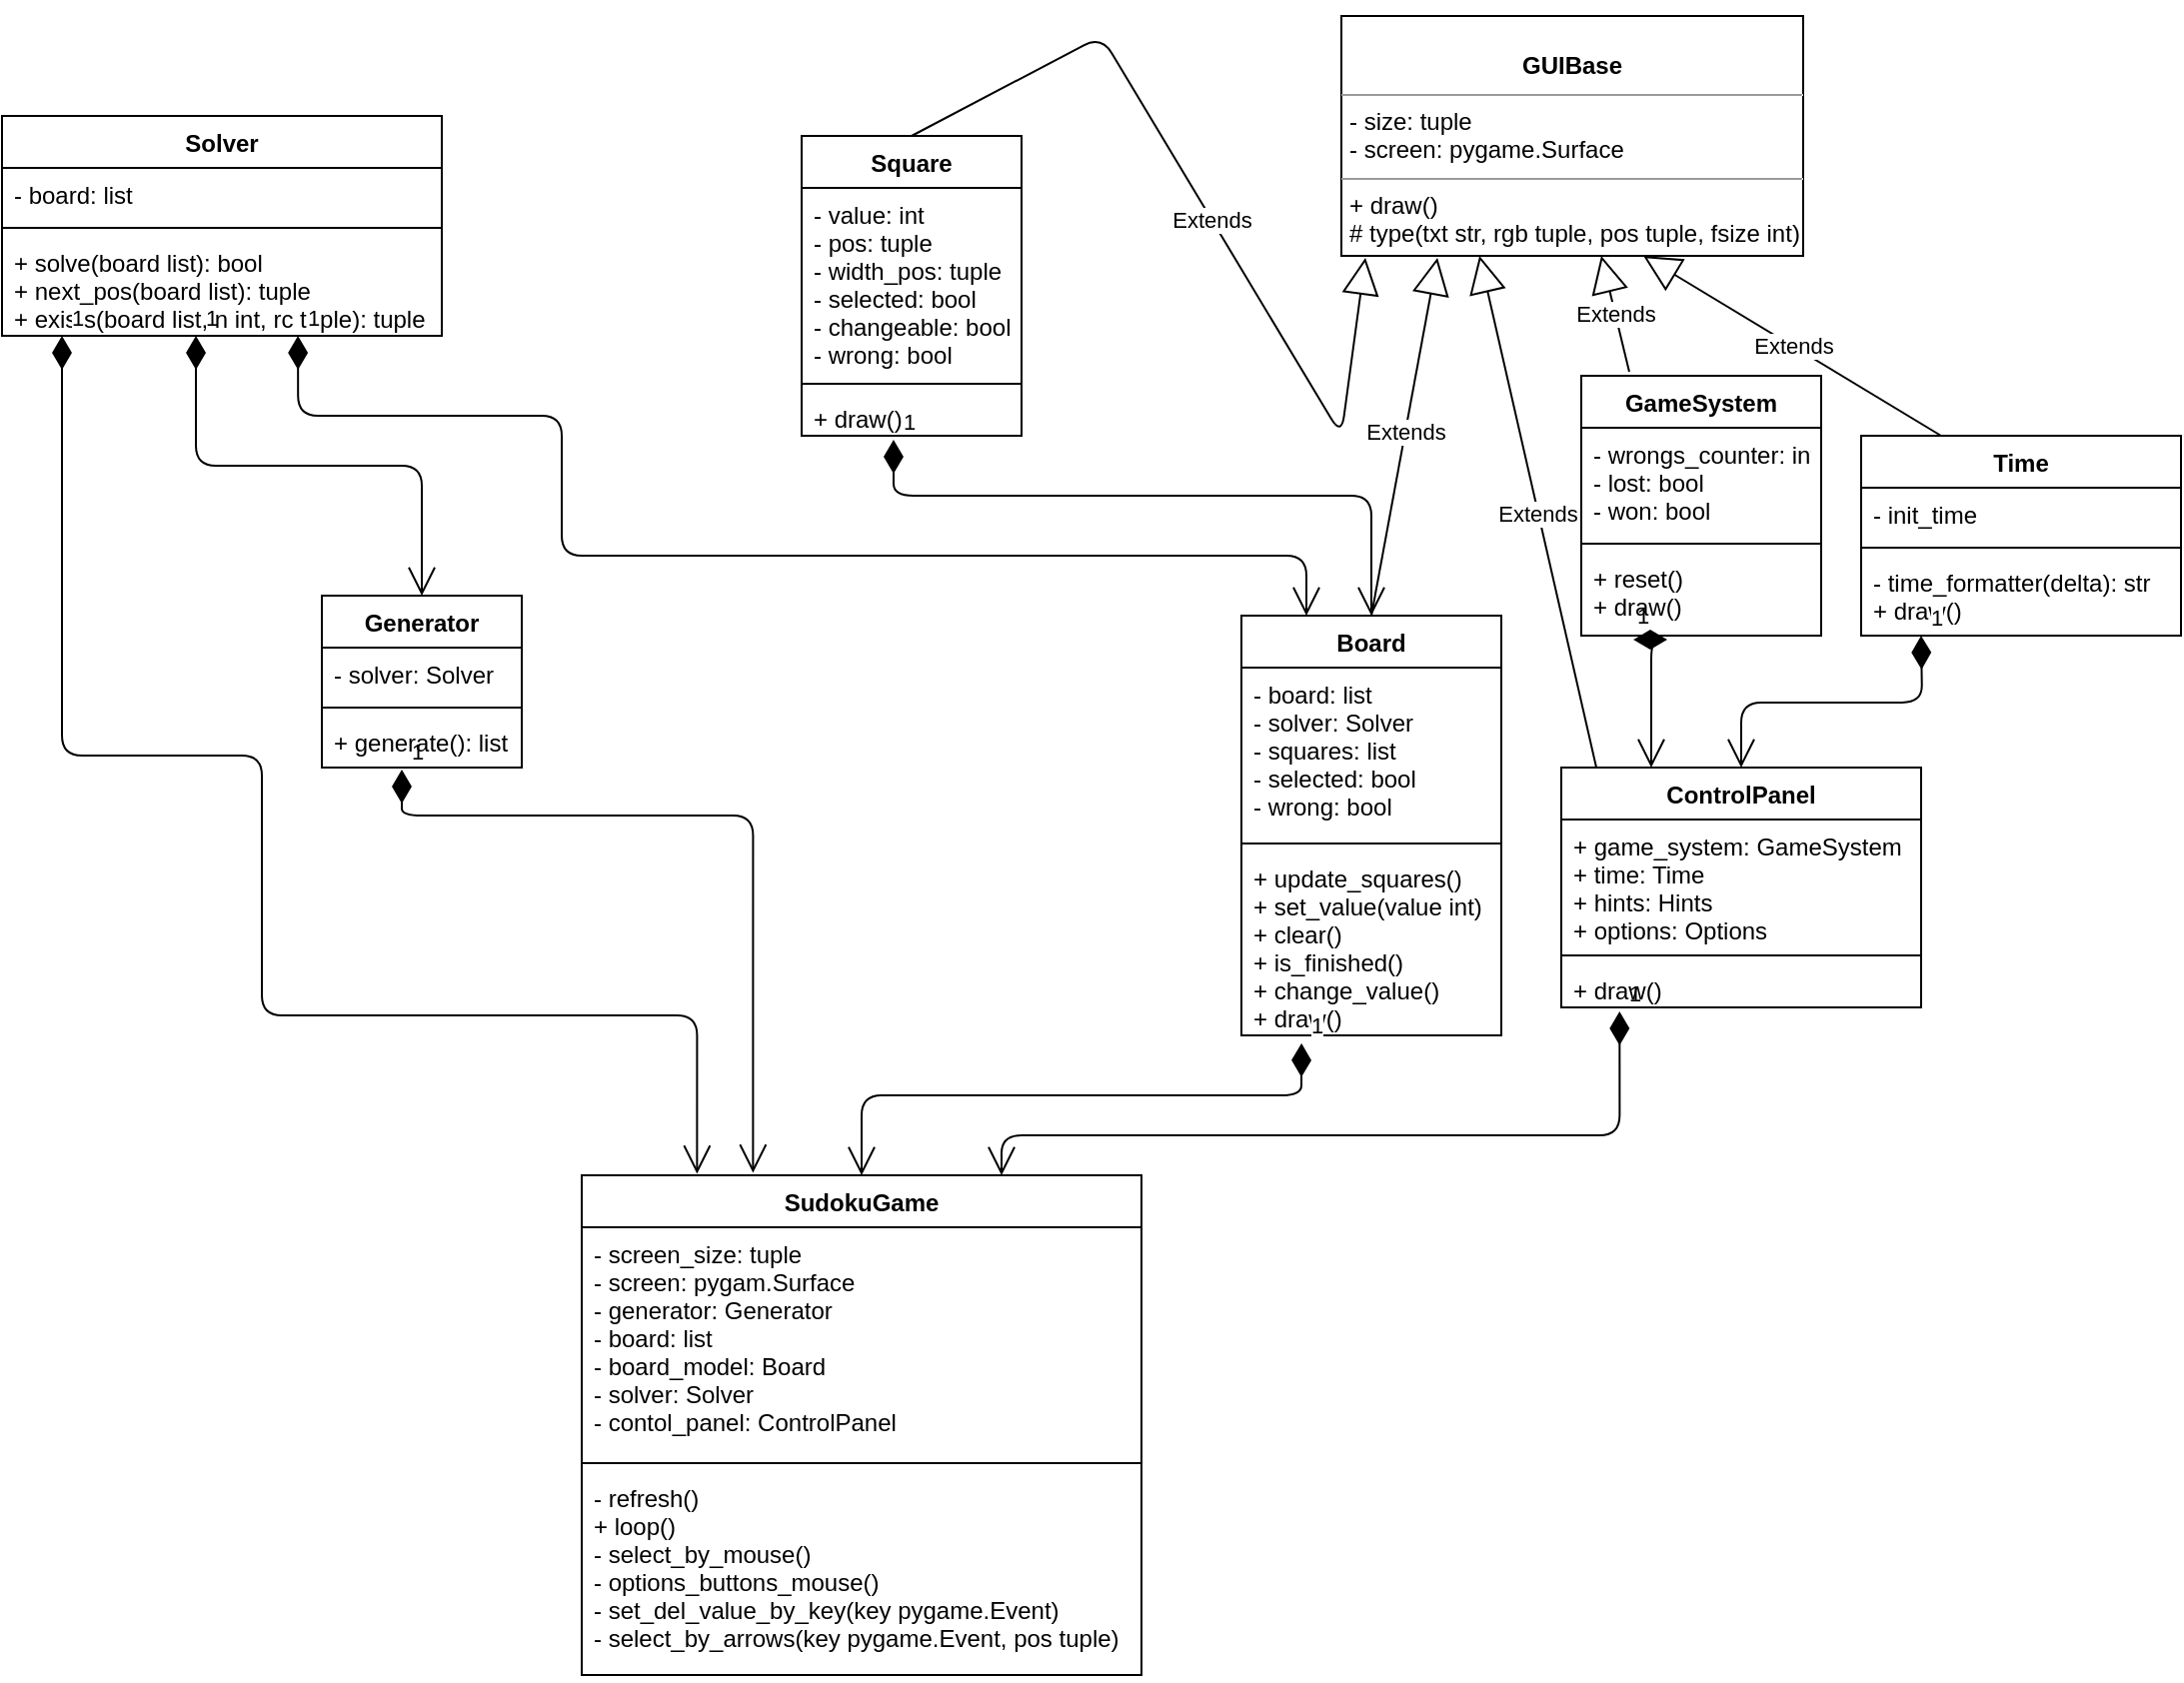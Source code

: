<mxfile version="13.7.9" type="google"><diagram id="C5RBs43oDa-KdzZeNtuy" name="Page-1"><mxGraphModel dx="2249" dy="753" grid="1" gridSize="10" guides="1" tooltips="1" connect="1" arrows="1" fold="1" page="1" pageScale="1" pageWidth="827" pageHeight="1169" math="0" shadow="0"><root><mxCell id="WIyWlLk6GJQsqaUBKTNV-0"/><mxCell id="WIyWlLk6GJQsqaUBKTNV-1" parent="WIyWlLk6GJQsqaUBKTNV-0"/><mxCell id="3e4EOdLlZEL4MrvTlknH-0" value="&lt;p style=&quot;margin: 0px ; margin-top: 4px ; text-align: center&quot;&gt;&lt;br&gt;&lt;b&gt;GUIBase&lt;/b&gt;&lt;/p&gt;&lt;hr size=&quot;1&quot;&gt;&lt;p style=&quot;margin: 0px ; margin-left: 4px&quot;&gt;- size: tuple&lt;br&gt;- screen: pygame.Surface&lt;/p&gt;&lt;hr size=&quot;1&quot;&gt;&lt;p style=&quot;margin: 0px ; margin-left: 4px&quot;&gt;+ draw()&lt;br&gt;# type(txt str, rgb tuple, pos tuple, fsize int)&lt;/p&gt;" style="verticalAlign=top;align=left;overflow=fill;fontSize=12;fontFamily=Helvetica;html=1;" vertex="1" parent="WIyWlLk6GJQsqaUBKTNV-1"><mxGeometry x="110" y="40" width="231" height="120" as="geometry"/></mxCell><mxCell id="3e4EOdLlZEL4MrvTlknH-36" value="Extends" style="endArrow=block;endSize=16;endFill=0;html=1;exitX=0.5;exitY=0;exitDx=0;exitDy=0;entryX=0.208;entryY=1.008;entryDx=0;entryDy=0;entryPerimeter=0;" edge="1" parent="WIyWlLk6GJQsqaUBKTNV-1" source="3e4EOdLlZEL4MrvTlknH-13" target="3e4EOdLlZEL4MrvTlknH-0"><mxGeometry x="0.025" width="160" relative="1" as="geometry"><mxPoint x="-430" y="550" as="sourcePoint"/><mxPoint x="-270" y="550" as="targetPoint"/><mxPoint as="offset"/></mxGeometry></mxCell><mxCell id="3e4EOdLlZEL4MrvTlknH-37" value="Extends" style="endArrow=block;endSize=16;endFill=0;html=1;exitX=0.5;exitY=0;exitDx=0;exitDy=0;entryX=0.052;entryY=1.008;entryDx=0;entryDy=0;entryPerimeter=0;" edge="1" parent="WIyWlLk6GJQsqaUBKTNV-1" source="3e4EOdLlZEL4MrvTlknH-17" target="3e4EOdLlZEL4MrvTlknH-0"><mxGeometry width="160" relative="1" as="geometry"><mxPoint x="43" y="420" as="sourcePoint"/><mxPoint x="100" y="230" as="targetPoint"/><Array as="points"><mxPoint x="-10" y="50"/><mxPoint x="110" y="250"/></Array></mxGeometry></mxCell><mxCell id="3e4EOdLlZEL4MrvTlknH-40" value="1" style="endArrow=open;html=1;endSize=12;startArrow=diamondThin;startSize=14;startFill=1;edgeStyle=orthogonalEdgeStyle;align=left;verticalAlign=bottom;exitX=0.441;exitY=1;exitDx=0;exitDy=0;exitPerimeter=0;entryX=0.5;entryY=0;entryDx=0;entryDy=0;" edge="1" parent="WIyWlLk6GJQsqaUBKTNV-1" source="3e4EOdLlZEL4MrvTlknH-12" target="3e4EOdLlZEL4MrvTlknH-1"><mxGeometry x="-1" y="3" relative="1" as="geometry"><mxPoint x="-670" y="240" as="sourcePoint"/><mxPoint x="-510" y="240" as="targetPoint"/></mxGeometry></mxCell><mxCell id="3e4EOdLlZEL4MrvTlknH-41" value="1" style="endArrow=open;html=1;endSize=12;startArrow=diamondThin;startSize=14;startFill=1;edgeStyle=orthogonalEdgeStyle;align=left;verticalAlign=bottom;exitX=0.4;exitY=1.038;exitDx=0;exitDy=0;exitPerimeter=0;entryX=0.306;entryY=-0.005;entryDx=0;entryDy=0;entryPerimeter=0;" edge="1" parent="WIyWlLk6GJQsqaUBKTNV-1" source="3e4EOdLlZEL4MrvTlknH-4" target="3e4EOdLlZEL4MrvTlknH-44"><mxGeometry x="-1" y="3" relative="1" as="geometry"><mxPoint x="-670" y="460" as="sourcePoint"/><mxPoint x="-200" y="530" as="targetPoint"/><Array as="points"><mxPoint x="-330" y="440"/><mxPoint x="-220" y="440"/></Array></mxGeometry></mxCell><mxCell id="3e4EOdLlZEL4MrvTlknH-42" value="1" style="endArrow=open;html=1;endSize=12;startArrow=diamondThin;startSize=14;startFill=1;edgeStyle=orthogonalEdgeStyle;align=left;verticalAlign=bottom;exitX=0.418;exitY=1.091;exitDx=0;exitDy=0;exitPerimeter=0;" edge="1" parent="WIyWlLk6GJQsqaUBKTNV-1" source="3e4EOdLlZEL4MrvTlknH-20" target="3e4EOdLlZEL4MrvTlknH-13"><mxGeometry x="-1" y="3" relative="1" as="geometry"><mxPoint x="-190" y="730" as="sourcePoint"/><mxPoint x="-30" y="730" as="targetPoint"/><Array as="points"><mxPoint x="-114" y="280"/><mxPoint x="125" y="280"/></Array></mxGeometry></mxCell><mxCell id="3e4EOdLlZEL4MrvTlknH-43" value="Extends" style="endArrow=block;endSize=16;endFill=0;html=1;entryX=0.299;entryY=1;entryDx=0;entryDy=0;entryPerimeter=0;exitX=0.1;exitY=0.017;exitDx=0;exitDy=0;exitPerimeter=0;" edge="1" parent="WIyWlLk6GJQsqaUBKTNV-1" source="3e4EOdLlZEL4MrvTlknH-25" target="3e4EOdLlZEL4MrvTlknH-0"><mxGeometry width="160" relative="1" as="geometry"><mxPoint x="-430" y="500" as="sourcePoint"/><mxPoint x="-270" y="500" as="targetPoint"/><Array as="points"/></mxGeometry></mxCell><mxCell id="3e4EOdLlZEL4MrvTlknH-17" value="Square" style="swimlane;fontStyle=1;align=center;verticalAlign=top;childLayout=stackLayout;horizontal=1;startSize=26;horizontalStack=0;resizeParent=1;resizeParentMax=0;resizeLast=0;collapsible=1;marginBottom=0;" vertex="1" parent="WIyWlLk6GJQsqaUBKTNV-1"><mxGeometry x="-160" y="100" width="110" height="150" as="geometry"/></mxCell><mxCell id="3e4EOdLlZEL4MrvTlknH-18" value="- value: int&#10;- pos: tuple&#10;- width_pos: tuple&#10;- selected: bool&#10;- changeable: bool&#10;- wrong: bool&#10;" style="text;strokeColor=none;fillColor=none;align=left;verticalAlign=top;spacingLeft=4;spacingRight=4;overflow=hidden;rotatable=0;points=[[0,0.5],[1,0.5]];portConstraint=eastwest;" vertex="1" parent="3e4EOdLlZEL4MrvTlknH-17"><mxGeometry y="26" width="110" height="94" as="geometry"/></mxCell><mxCell id="3e4EOdLlZEL4MrvTlknH-19" value="" style="line;strokeWidth=1;fillColor=none;align=left;verticalAlign=middle;spacingTop=-1;spacingLeft=3;spacingRight=3;rotatable=0;labelPosition=right;points=[];portConstraint=eastwest;" vertex="1" parent="3e4EOdLlZEL4MrvTlknH-17"><mxGeometry y="120" width="110" height="8" as="geometry"/></mxCell><mxCell id="3e4EOdLlZEL4MrvTlknH-20" value="+ draw()" style="text;strokeColor=none;fillColor=none;align=left;verticalAlign=top;spacingLeft=4;spacingRight=4;overflow=hidden;rotatable=0;points=[[0,0.5],[1,0.5]];portConstraint=eastwest;" vertex="1" parent="3e4EOdLlZEL4MrvTlknH-17"><mxGeometry y="128" width="110" height="22" as="geometry"/></mxCell><mxCell id="3e4EOdLlZEL4MrvTlknH-13" value="Board" style="swimlane;fontStyle=1;align=center;verticalAlign=top;childLayout=stackLayout;horizontal=1;startSize=26;horizontalStack=0;resizeParent=1;resizeParentMax=0;resizeLast=0;collapsible=1;marginBottom=0;" vertex="1" parent="WIyWlLk6GJQsqaUBKTNV-1"><mxGeometry x="60" y="340" width="130" height="210" as="geometry"/></mxCell><mxCell id="3e4EOdLlZEL4MrvTlknH-14" value="- board: list&#10;- solver: Solver&#10;- squares: list&#10;- selected: bool&#10;- wrong: bool" style="text;strokeColor=none;fillColor=none;align=left;verticalAlign=top;spacingLeft=4;spacingRight=4;overflow=hidden;rotatable=0;points=[[0,0.5],[1,0.5]];portConstraint=eastwest;" vertex="1" parent="3e4EOdLlZEL4MrvTlknH-13"><mxGeometry y="26" width="130" height="84" as="geometry"/></mxCell><mxCell id="3e4EOdLlZEL4MrvTlknH-15" value="" style="line;strokeWidth=1;fillColor=none;align=left;verticalAlign=middle;spacingTop=-1;spacingLeft=3;spacingRight=3;rotatable=0;labelPosition=right;points=[];portConstraint=eastwest;" vertex="1" parent="3e4EOdLlZEL4MrvTlknH-13"><mxGeometry y="110" width="130" height="8" as="geometry"/></mxCell><mxCell id="3e4EOdLlZEL4MrvTlknH-16" value="+ update_squares()&#10;+ set_value(value int)&#10;+ clear()&#10;+ is_finished()&#10;+ change_value()&#10;+ draw()&#10;" style="text;strokeColor=none;fillColor=none;align=left;verticalAlign=top;spacingLeft=4;spacingRight=4;overflow=hidden;rotatable=0;points=[[0,0.5],[1,0.5]];portConstraint=eastwest;" vertex="1" parent="3e4EOdLlZEL4MrvTlknH-13"><mxGeometry y="118" width="130" height="92" as="geometry"/></mxCell><mxCell id="3e4EOdLlZEL4MrvTlknH-9" value="Solver" style="swimlane;fontStyle=1;align=center;verticalAlign=top;childLayout=stackLayout;horizontal=1;startSize=26;horizontalStack=0;resizeParent=1;resizeParentMax=0;resizeLast=0;collapsible=1;marginBottom=0;" vertex="1" parent="WIyWlLk6GJQsqaUBKTNV-1"><mxGeometry x="-560" y="90" width="220" height="110" as="geometry"/></mxCell><mxCell id="3e4EOdLlZEL4MrvTlknH-10" value="- board: list" style="text;strokeColor=none;fillColor=none;align=left;verticalAlign=top;spacingLeft=4;spacingRight=4;overflow=hidden;rotatable=0;points=[[0,0.5],[1,0.5]];portConstraint=eastwest;" vertex="1" parent="3e4EOdLlZEL4MrvTlknH-9"><mxGeometry y="26" width="220" height="26" as="geometry"/></mxCell><mxCell id="3e4EOdLlZEL4MrvTlknH-11" value="" style="line;strokeWidth=1;fillColor=none;align=left;verticalAlign=middle;spacingTop=-1;spacingLeft=3;spacingRight=3;rotatable=0;labelPosition=right;points=[];portConstraint=eastwest;" vertex="1" parent="3e4EOdLlZEL4MrvTlknH-9"><mxGeometry y="52" width="220" height="8" as="geometry"/></mxCell><mxCell id="3e4EOdLlZEL4MrvTlknH-12" value="+ solve(board list): bool&#10;+ next_pos(board list): tuple&#10;+ exists(board list, n int, rc tuple): tuple" style="text;strokeColor=none;fillColor=none;align=left;verticalAlign=top;spacingLeft=4;spacingRight=4;overflow=hidden;rotatable=0;points=[[0,0.5],[1,0.5]];portConstraint=eastwest;" vertex="1" parent="3e4EOdLlZEL4MrvTlknH-9"><mxGeometry y="60" width="220" height="50" as="geometry"/></mxCell><mxCell id="3e4EOdLlZEL4MrvTlknH-44" value="SudokuGame" style="swimlane;fontStyle=1;align=center;verticalAlign=top;childLayout=stackLayout;horizontal=1;startSize=26;horizontalStack=0;resizeParent=1;resizeParentMax=0;resizeLast=0;collapsible=1;marginBottom=0;" vertex="1" parent="WIyWlLk6GJQsqaUBKTNV-1"><mxGeometry x="-270" y="620" width="280" height="250" as="geometry"/></mxCell><mxCell id="3e4EOdLlZEL4MrvTlknH-45" value="- screen_size: tuple&#10;- screen: pygam.Surface&#10;- generator: Generator&#10;- board: list&#10;- board_model: Board&#10;- solver: Solver&#10;- contol_panel: ControlPanel" style="text;strokeColor=none;fillColor=none;align=left;verticalAlign=top;spacingLeft=4;spacingRight=4;overflow=hidden;rotatable=0;points=[[0,0.5],[1,0.5]];portConstraint=eastwest;" vertex="1" parent="3e4EOdLlZEL4MrvTlknH-44"><mxGeometry y="26" width="280" height="114" as="geometry"/></mxCell><mxCell id="3e4EOdLlZEL4MrvTlknH-46" value="" style="line;strokeWidth=1;fillColor=none;align=left;verticalAlign=middle;spacingTop=-1;spacingLeft=3;spacingRight=3;rotatable=0;labelPosition=right;points=[];portConstraint=eastwest;" vertex="1" parent="3e4EOdLlZEL4MrvTlknH-44"><mxGeometry y="140" width="280" height="8" as="geometry"/></mxCell><mxCell id="3e4EOdLlZEL4MrvTlknH-47" value="- refresh()&#10;+ loop()&#10;- select_by_mouse()&#10;- options_buttons_mouse()&#10;- set_del_value_by_key(key pygame.Event)&#10;- select_by_arrows(key pygame.Event, pos tuple)" style="text;strokeColor=none;fillColor=none;align=left;verticalAlign=top;spacingLeft=4;spacingRight=4;overflow=hidden;rotatable=0;points=[[0,0.5],[1,0.5]];portConstraint=eastwest;" vertex="1" parent="3e4EOdLlZEL4MrvTlknH-44"><mxGeometry y="148" width="280" height="102" as="geometry"/></mxCell><mxCell id="3e4EOdLlZEL4MrvTlknH-48" value="1" style="endArrow=open;html=1;endSize=12;startArrow=diamondThin;startSize=14;startFill=1;edgeStyle=orthogonalEdgeStyle;align=left;verticalAlign=bottom;entryX=0.206;entryY=-0.003;entryDx=0;entryDy=0;entryPerimeter=0;" edge="1" parent="WIyWlLk6GJQsqaUBKTNV-1" target="3e4EOdLlZEL4MrvTlknH-44"><mxGeometry x="-1" y="3" relative="1" as="geometry"><mxPoint x="-530" y="200" as="sourcePoint"/><mxPoint x="-310" y="520" as="targetPoint"/><Array as="points"><mxPoint x="-530" y="410"/><mxPoint x="-430" y="410"/><mxPoint x="-430" y="540"/><mxPoint x="-212" y="540"/></Array></mxGeometry></mxCell><mxCell id="3e4EOdLlZEL4MrvTlknH-1" value="Generator" style="swimlane;fontStyle=1;align=center;verticalAlign=top;childLayout=stackLayout;horizontal=1;startSize=26;horizontalStack=0;resizeParent=1;resizeParentMax=0;resizeLast=0;collapsible=1;marginBottom=0;" vertex="1" parent="WIyWlLk6GJQsqaUBKTNV-1"><mxGeometry x="-400" y="330" width="100" height="86" as="geometry"/></mxCell><mxCell id="3e4EOdLlZEL4MrvTlknH-2" value="- solver: Solver" style="text;strokeColor=none;fillColor=none;align=left;verticalAlign=top;spacingLeft=4;spacingRight=4;overflow=hidden;rotatable=0;points=[[0,0.5],[1,0.5]];portConstraint=eastwest;" vertex="1" parent="3e4EOdLlZEL4MrvTlknH-1"><mxGeometry y="26" width="100" height="26" as="geometry"/></mxCell><mxCell id="3e4EOdLlZEL4MrvTlknH-3" value="" style="line;strokeWidth=1;fillColor=none;align=left;verticalAlign=middle;spacingTop=-1;spacingLeft=3;spacingRight=3;rotatable=0;labelPosition=right;points=[];portConstraint=eastwest;" vertex="1" parent="3e4EOdLlZEL4MrvTlknH-1"><mxGeometry y="52" width="100" height="8" as="geometry"/></mxCell><mxCell id="3e4EOdLlZEL4MrvTlknH-4" value="+ generate(): list" style="text;strokeColor=none;fillColor=none;align=left;verticalAlign=top;spacingLeft=4;spacingRight=4;overflow=hidden;rotatable=0;points=[[0,0.5],[1,0.5]];portConstraint=eastwest;" vertex="1" parent="3e4EOdLlZEL4MrvTlknH-1"><mxGeometry y="60" width="100" height="26" as="geometry"/></mxCell><mxCell id="3e4EOdLlZEL4MrvTlknH-50" value="1" style="endArrow=open;html=1;endSize=12;startArrow=diamondThin;startSize=14;startFill=1;edgeStyle=orthogonalEdgeStyle;align=left;verticalAlign=bottom;exitX=0.673;exitY=1;exitDx=0;exitDy=0;exitPerimeter=0;entryX=0.25;entryY=0;entryDx=0;entryDy=0;" edge="1" parent="WIyWlLk6GJQsqaUBKTNV-1" source="3e4EOdLlZEL4MrvTlknH-12" target="3e4EOdLlZEL4MrvTlknH-13"><mxGeometry x="-1" y="3" relative="1" as="geometry"><mxPoint x="-400" y="230" as="sourcePoint"/><mxPoint x="90" y="310" as="targetPoint"/><Array as="points"><mxPoint x="-412" y="240"/><mxPoint x="-280" y="240"/><mxPoint x="-280" y="310"/><mxPoint x="93" y="310"/></Array></mxGeometry></mxCell><mxCell id="3e4EOdLlZEL4MrvTlknH-51" value="1" style="endArrow=open;html=1;endSize=12;startArrow=diamondThin;startSize=14;startFill=1;edgeStyle=orthogonalEdgeStyle;align=left;verticalAlign=bottom;entryX=0.5;entryY=0;entryDx=0;entryDy=0;exitX=0.231;exitY=1.043;exitDx=0;exitDy=0;exitPerimeter=0;" edge="1" parent="WIyWlLk6GJQsqaUBKTNV-1" source="3e4EOdLlZEL4MrvTlknH-16" target="3e4EOdLlZEL4MrvTlknH-44"><mxGeometry x="-1" y="3" relative="1" as="geometry"><mxPoint x="20" y="590" as="sourcePoint"/><mxPoint x="180" y="590" as="targetPoint"/><Array as="points"><mxPoint x="90" y="580"/><mxPoint x="-130" y="580"/></Array></mxGeometry></mxCell><mxCell id="3e4EOdLlZEL4MrvTlknH-52" value="1" style="endArrow=open;html=1;endSize=12;startArrow=diamondThin;startSize=14;startFill=1;edgeStyle=orthogonalEdgeStyle;align=left;verticalAlign=bottom;exitX=0.162;exitY=1.091;exitDx=0;exitDy=0;exitPerimeter=0;entryX=0.75;entryY=0;entryDx=0;entryDy=0;" edge="1" parent="WIyWlLk6GJQsqaUBKTNV-1" source="3e4EOdLlZEL4MrvTlknH-28" target="3e4EOdLlZEL4MrvTlknH-44"><mxGeometry x="-1" y="3" relative="1" as="geometry"><mxPoint x="280" y="560" as="sourcePoint"/><mxPoint x="440" y="560" as="targetPoint"/><Array as="points"><mxPoint x="249" y="600"/><mxPoint x="-60" y="600"/></Array></mxGeometry></mxCell><mxCell id="3e4EOdLlZEL4MrvTlknH-58" value="1" style="endArrow=open;html=1;endSize=12;startArrow=diamondThin;startSize=14;startFill=1;edgeStyle=orthogonalEdgeStyle;align=left;verticalAlign=bottom;exitX=0.217;exitY=1.048;exitDx=0;exitDy=0;exitPerimeter=0;entryX=0.25;entryY=0;entryDx=0;entryDy=0;" edge="1" parent="WIyWlLk6GJQsqaUBKTNV-1" source="3e4EOdLlZEL4MrvTlknH-56" target="3e4EOdLlZEL4MrvTlknH-25"><mxGeometry x="-1" y="3" relative="1" as="geometry"><mxPoint x="540" y="390" as="sourcePoint"/><mxPoint x="700" y="390" as="targetPoint"/><Array as="points"><mxPoint x="265" y="352"/></Array></mxGeometry></mxCell><mxCell id="3e4EOdLlZEL4MrvTlknH-59" value="Extends" style="endArrow=block;endSize=16;endFill=0;html=1;exitX=0.2;exitY=-0.015;exitDx=0;exitDy=0;exitPerimeter=0;" edge="1" parent="WIyWlLk6GJQsqaUBKTNV-1" source="3e4EOdLlZEL4MrvTlknH-53" target="3e4EOdLlZEL4MrvTlknH-0"><mxGeometry width="160" relative="1" as="geometry"><mxPoint x="-30" y="320" as="sourcePoint"/><mxPoint x="130" y="320" as="targetPoint"/></mxGeometry></mxCell><mxCell id="3e4EOdLlZEL4MrvTlknH-68" value="Extends" style="endArrow=block;endSize=16;endFill=0;html=1;exitX=0.25;exitY=0;exitDx=0;exitDy=0;entryX=0.654;entryY=1;entryDx=0;entryDy=0;entryPerimeter=0;" edge="1" parent="WIyWlLk6GJQsqaUBKTNV-1" source="3e4EOdLlZEL4MrvTlknH-64" target="3e4EOdLlZEL4MrvTlknH-0"><mxGeometry width="160" relative="1" as="geometry"><mxPoint x="630" y="270" as="sourcePoint"/><mxPoint x="350" y="190" as="targetPoint"/><Array as="points"/></mxGeometry></mxCell><mxCell id="3e4EOdLlZEL4MrvTlknH-25" value="ControlPanel" style="swimlane;fontStyle=1;align=center;verticalAlign=top;childLayout=stackLayout;horizontal=1;startSize=26;horizontalStack=0;resizeParent=1;resizeParentMax=0;resizeLast=0;collapsible=1;marginBottom=0;" vertex="1" parent="WIyWlLk6GJQsqaUBKTNV-1"><mxGeometry x="220" y="416" width="180" height="120" as="geometry"/></mxCell><mxCell id="3e4EOdLlZEL4MrvTlknH-26" value="+ game_system: GameSystem&#10;+ time: Time&#10;+ hints: Hints&#10;+ options: Options" style="text;strokeColor=none;fillColor=none;align=left;verticalAlign=top;spacingLeft=4;spacingRight=4;overflow=hidden;rotatable=0;points=[[0,0.5],[1,0.5]];portConstraint=eastwest;" vertex="1" parent="3e4EOdLlZEL4MrvTlknH-25"><mxGeometry y="26" width="180" height="64" as="geometry"/></mxCell><mxCell id="3e4EOdLlZEL4MrvTlknH-27" value="" style="line;strokeWidth=1;fillColor=none;align=left;verticalAlign=middle;spacingTop=-1;spacingLeft=3;spacingRight=3;rotatable=0;labelPosition=right;points=[];portConstraint=eastwest;" vertex="1" parent="3e4EOdLlZEL4MrvTlknH-25"><mxGeometry y="90" width="180" height="8" as="geometry"/></mxCell><mxCell id="3e4EOdLlZEL4MrvTlknH-28" value="+ draw()" style="text;strokeColor=none;fillColor=none;align=left;verticalAlign=top;spacingLeft=4;spacingRight=4;overflow=hidden;rotatable=0;points=[[0,0.5],[1,0.5]];portConstraint=eastwest;" vertex="1" parent="3e4EOdLlZEL4MrvTlknH-25"><mxGeometry y="98" width="180" height="22" as="geometry"/></mxCell><mxCell id="3e4EOdLlZEL4MrvTlknH-57" style="edgeStyle=orthogonalEdgeStyle;rounded=0;orthogonalLoop=1;jettySize=auto;html=1;exitX=1;exitY=0.5;exitDx=0;exitDy=0;" edge="1" parent="3e4EOdLlZEL4MrvTlknH-25" source="3e4EOdLlZEL4MrvTlknH-26" target="3e4EOdLlZEL4MrvTlknH-26"><mxGeometry relative="1" as="geometry"/></mxCell><mxCell id="3e4EOdLlZEL4MrvTlknH-53" value="GameSystem" style="swimlane;fontStyle=1;align=center;verticalAlign=top;childLayout=stackLayout;horizontal=1;startSize=26;horizontalStack=0;resizeParent=1;resizeParentMax=0;resizeLast=0;collapsible=1;marginBottom=0;" vertex="1" parent="WIyWlLk6GJQsqaUBKTNV-1"><mxGeometry x="230" y="220" width="120" height="130" as="geometry"/></mxCell><mxCell id="3e4EOdLlZEL4MrvTlknH-54" value="- wrongs_counter: int&#10;- lost: bool&#10;- won: bool" style="text;strokeColor=none;fillColor=none;align=left;verticalAlign=top;spacingLeft=4;spacingRight=4;overflow=hidden;rotatable=0;points=[[0,0.5],[1,0.5]];portConstraint=eastwest;" vertex="1" parent="3e4EOdLlZEL4MrvTlknH-53"><mxGeometry y="26" width="120" height="54" as="geometry"/></mxCell><mxCell id="3e4EOdLlZEL4MrvTlknH-55" value="" style="line;strokeWidth=1;fillColor=none;align=left;verticalAlign=middle;spacingTop=-1;spacingLeft=3;spacingRight=3;rotatable=0;labelPosition=right;points=[];portConstraint=eastwest;" vertex="1" parent="3e4EOdLlZEL4MrvTlknH-53"><mxGeometry y="80" width="120" height="8" as="geometry"/></mxCell><mxCell id="3e4EOdLlZEL4MrvTlknH-56" value="+ reset()&#10;+ draw()" style="text;strokeColor=none;fillColor=none;align=left;verticalAlign=top;spacingLeft=4;spacingRight=4;overflow=hidden;rotatable=0;points=[[0,0.5],[1,0.5]];portConstraint=eastwest;" vertex="1" parent="3e4EOdLlZEL4MrvTlknH-53"><mxGeometry y="88" width="120" height="42" as="geometry"/></mxCell><mxCell id="3e4EOdLlZEL4MrvTlknH-64" value="Time" style="swimlane;fontStyle=1;align=center;verticalAlign=top;childLayout=stackLayout;horizontal=1;startSize=26;horizontalStack=0;resizeParent=1;resizeParentMax=0;resizeLast=0;collapsible=1;marginBottom=0;" vertex="1" parent="WIyWlLk6GJQsqaUBKTNV-1"><mxGeometry x="370" y="250" width="160" height="100" as="geometry"/></mxCell><mxCell id="3e4EOdLlZEL4MrvTlknH-65" value="- init_time" style="text;strokeColor=none;fillColor=none;align=left;verticalAlign=top;spacingLeft=4;spacingRight=4;overflow=hidden;rotatable=0;points=[[0,0.5],[1,0.5]];portConstraint=eastwest;" vertex="1" parent="3e4EOdLlZEL4MrvTlknH-64"><mxGeometry y="26" width="160" height="26" as="geometry"/></mxCell><mxCell id="3e4EOdLlZEL4MrvTlknH-66" value="" style="line;strokeWidth=1;fillColor=none;align=left;verticalAlign=middle;spacingTop=-1;spacingLeft=3;spacingRight=3;rotatable=0;labelPosition=right;points=[];portConstraint=eastwest;" vertex="1" parent="3e4EOdLlZEL4MrvTlknH-64"><mxGeometry y="52" width="160" height="8" as="geometry"/></mxCell><mxCell id="3e4EOdLlZEL4MrvTlknH-67" value="- time_formatter(delta): str&#10;+ draw()" style="text;strokeColor=none;fillColor=none;align=left;verticalAlign=top;spacingLeft=4;spacingRight=4;overflow=hidden;rotatable=0;points=[[0,0.5],[1,0.5]];portConstraint=eastwest;" vertex="1" parent="3e4EOdLlZEL4MrvTlknH-64"><mxGeometry y="60" width="160" height="40" as="geometry"/></mxCell><mxCell id="3e4EOdLlZEL4MrvTlknH-69" value="1" style="endArrow=open;html=1;endSize=12;startArrow=diamondThin;startSize=14;startFill=1;edgeStyle=orthogonalEdgeStyle;align=left;verticalAlign=bottom;" edge="1" parent="3e4EOdLlZEL4MrvTlknH-64" target="3e4EOdLlZEL4MrvTlknH-25"><mxGeometry x="-1" y="3" relative="1" as="geometry"><mxPoint x="30" y="100" as="sourcePoint"/><mxPoint x="190" y="100" as="targetPoint"/></mxGeometry></mxCell></root></mxGraphModel></diagram></mxfile>